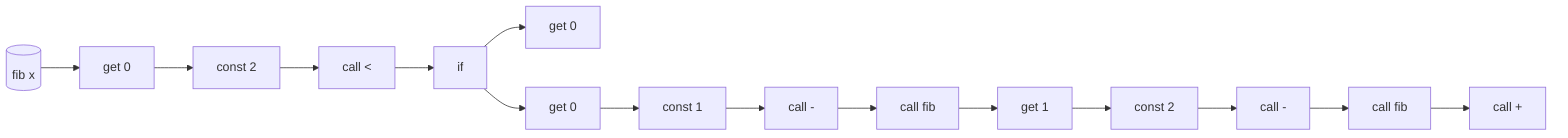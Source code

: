 flowchart LR
  f0[(fib x)] --> c0
  c0[get 0] --> c1[const 2] --> c2[call <] --> c4
  c4[if] -->  c5[get 0]
  c4 -->  c6[get 0] --> c7[const 1] --> c8[call -] --> c9[call fib] --> c10
  c10[get 1] --> c11[const 2] --> c12[call -] --> c13[call fib] --> c14[call +]